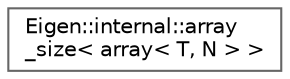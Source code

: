 digraph "类继承关系图"
{
 // LATEX_PDF_SIZE
  bgcolor="transparent";
  edge [fontname=Helvetica,fontsize=10,labelfontname=Helvetica,labelfontsize=10];
  node [fontname=Helvetica,fontsize=10,shape=box,height=0.2,width=0.4];
  rankdir="LR";
  Node0 [id="Node000000",label="Eigen::internal::array\l_size\< array\< T, N \> \>",height=0.2,width=0.4,color="grey40", fillcolor="white", style="filled",URL="$struct_eigen_1_1internal_1_1array__size_3_01array_3_01_t_00_01_n_01_4_01_4.html",tooltip=" "];
}
